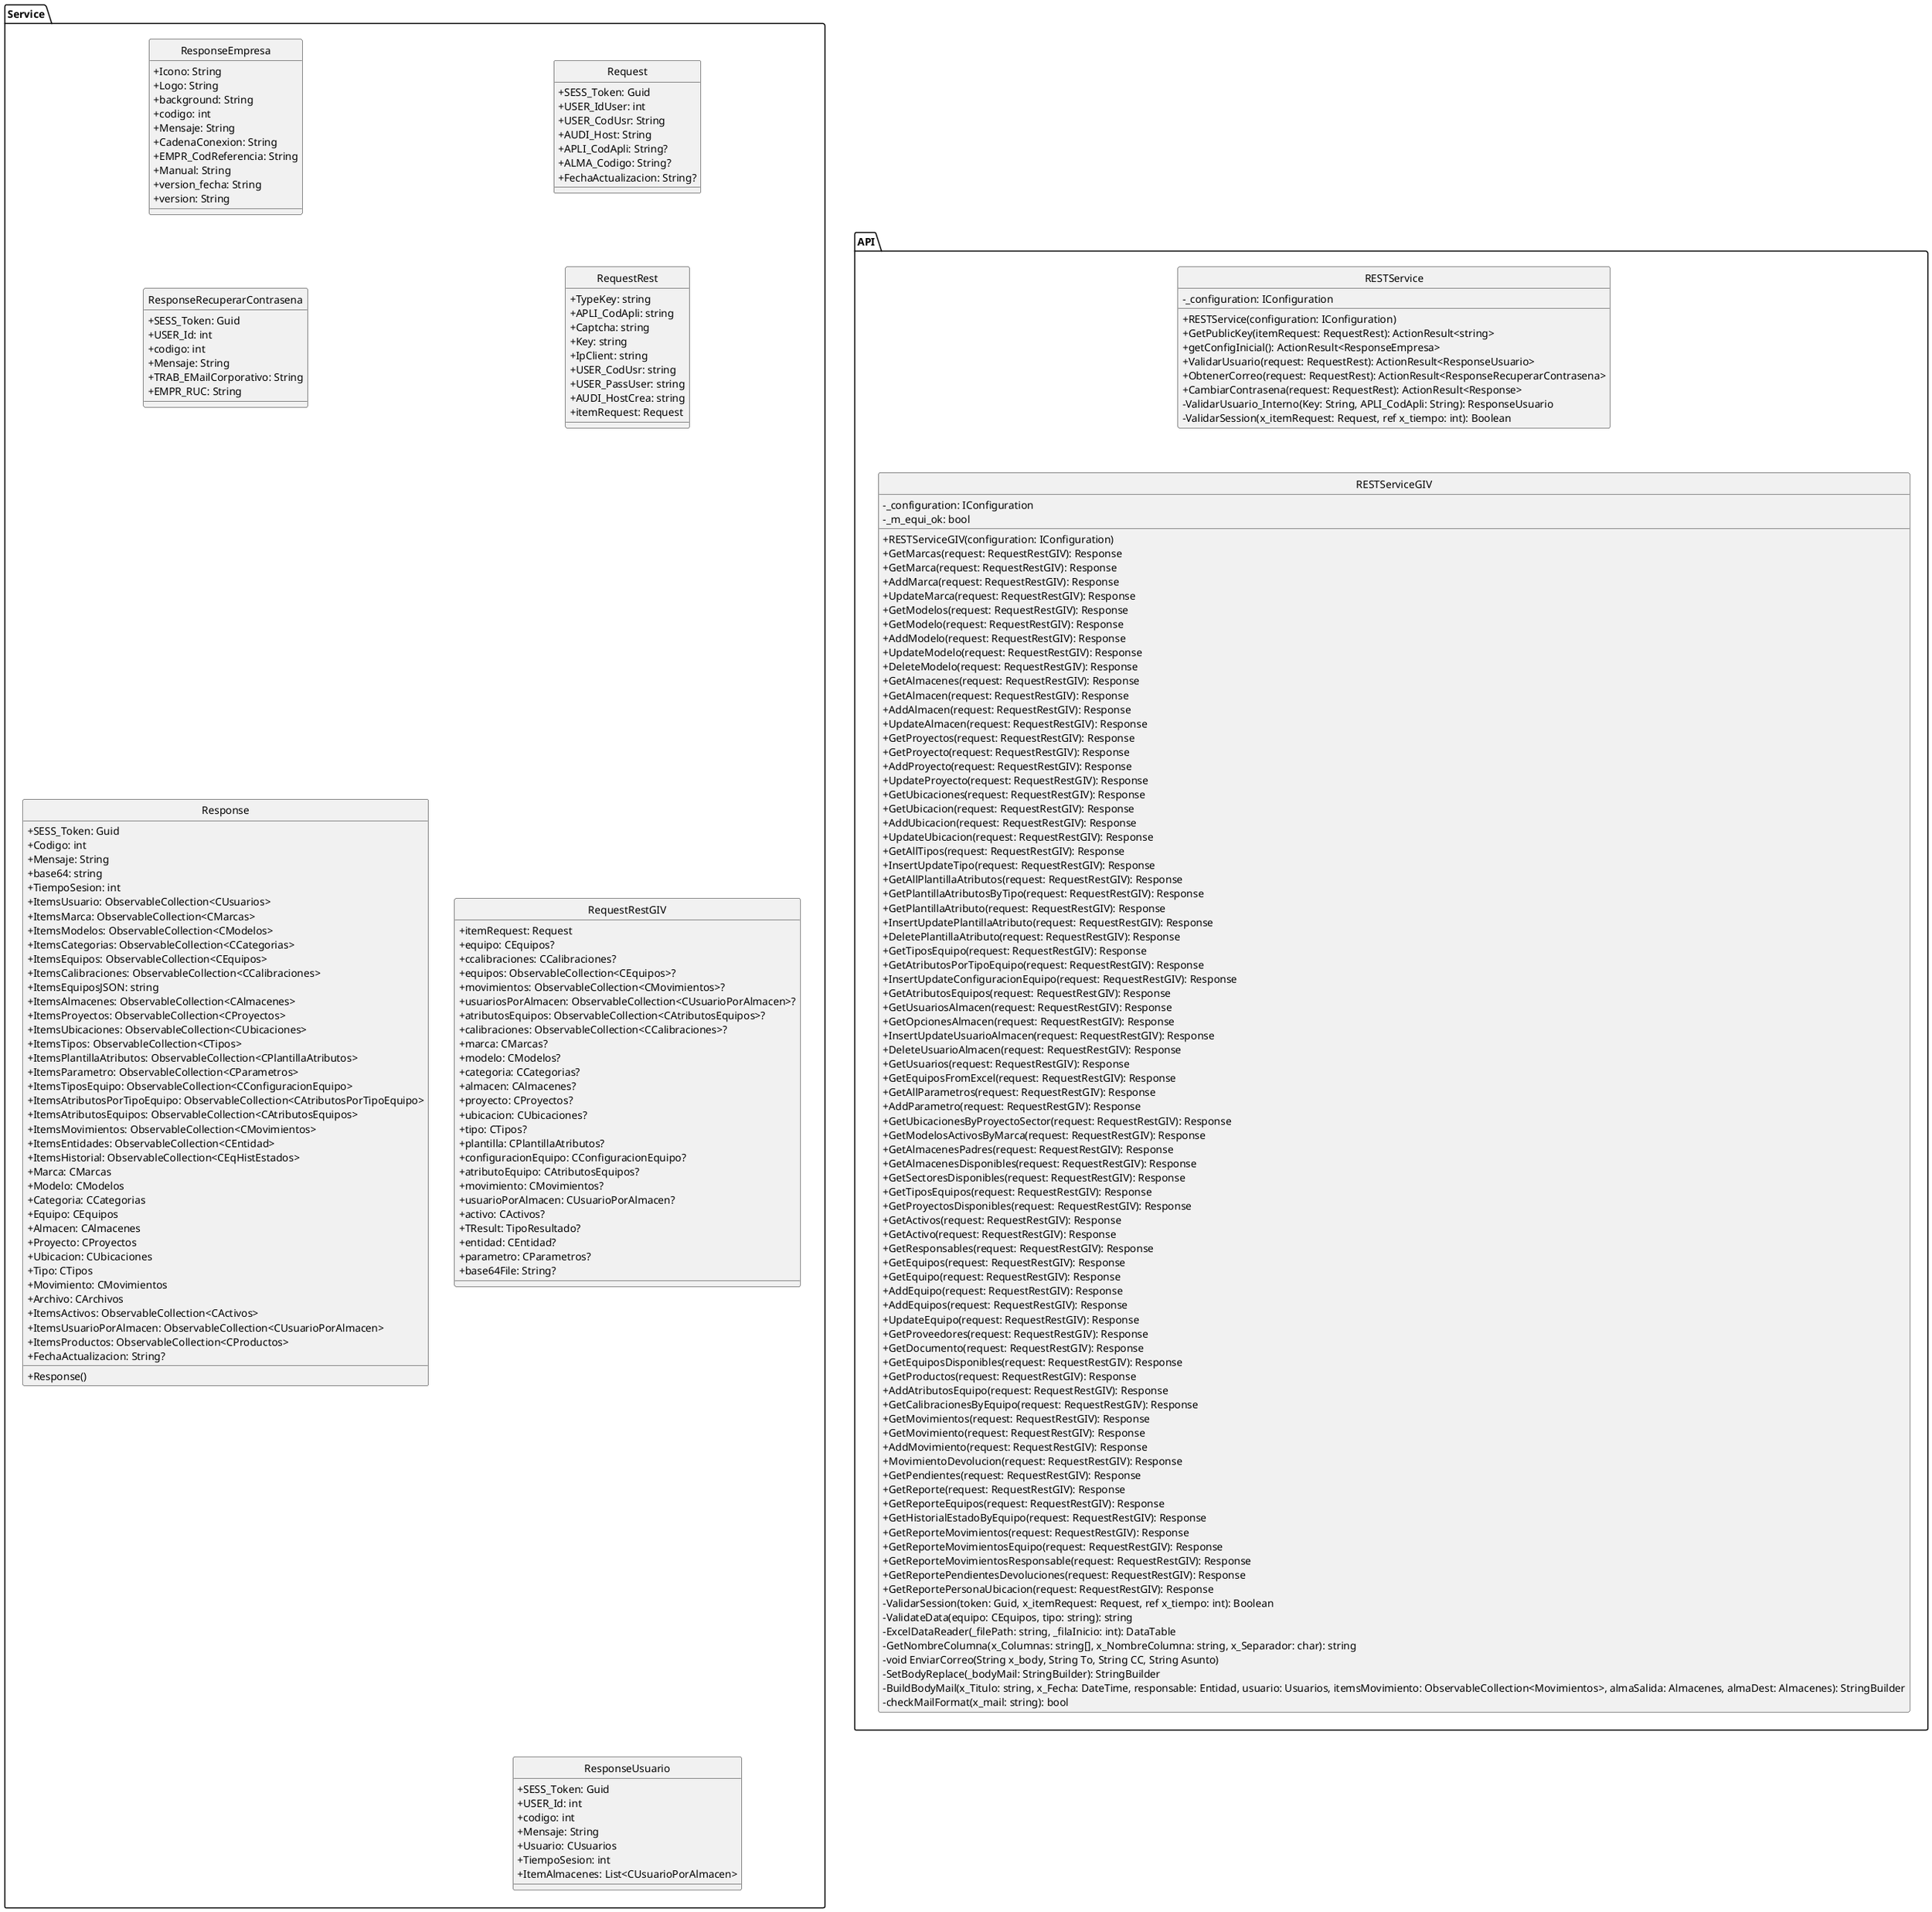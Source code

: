 @startuml Clases Service
skinparam ClassAttributeIconSize 0
hide circle
skinparam Linetype ortho

package "Service" {
    class Request {
        + SESS_Token: Guid
        + USER_IdUser: int
        + USER_CodUsr: String
        + AUDI_Host: String
        + APLI_CodApli: String?
        + ALMA_Codigo: String?
        + FechaActualizacion: String?
    }

    class RequestRest {
        + TypeKey: string
        + APLI_CodApli: string
        + Captcha: string
        + Key: string
        + IpClient: string
        + USER_CodUsr: string
        + USER_PassUser: string
        + AUDI_HostCrea: string
        + itemRequest: Request
    }

    class RequestRestGIV {
        + itemRequest: Request
        + equipo: CEquipos?
        + ccalibraciones: CCalibraciones?
        + equipos: ObservableCollection<CEquipos>?
        + movimientos: ObservableCollection<CMovimientos>?
        + usuariosPorAlmacen: ObservableCollection<CUsuarioPorAlmacen>?
        + atributosEquipos: ObservableCollection<CAtributosEquipos>?
        + calibraciones: ObservableCollection<CCalibraciones>?
        + marca: CMarcas?
        + modelo: CModelos?
        + categoria: CCategorias?
        + almacen: CAlmacenes?
        + proyecto: CProyectos?
        + ubicacion: CUbicaciones?
        + tipo: CTipos?
        + plantilla: CPlantillaAtributos?
        + configuracionEquipo: CConfiguracionEquipo?
        + atributoEquipo: CAtributosEquipos?
        + movimiento: CMovimientos?
        + usuarioPorAlmacen: CUsuarioPorAlmacen?
        + activo: CActivos?
        + TResult: TipoResultado?
        + entidad: CEntidad?
        + parametro: CParametros?
        + base64File: String?
    }

    class Response {
        + SESS_Token: Guid
        + Codigo: int
        + Mensaje: String
        + base64: string
        + TiempoSesion: int
        + ItemsUsuario: ObservableCollection<CUsuarios>
        + ItemsMarca: ObservableCollection<CMarcas>
        + ItemsModelos: ObservableCollection<CModelos>
        + ItemsCategorias: ObservableCollection<CCategorias>
        + ItemsEquipos: ObservableCollection<CEquipos>
        + ItemsCalibraciones: ObservableCollection<CCalibraciones>
        + ItemsEquiposJSON: string
        + ItemsAlmacenes: ObservableCollection<CAlmacenes>
        + ItemsProyectos: ObservableCollection<CProyectos>
        + ItemsUbicaciones: ObservableCollection<CUbicaciones>
        + ItemsTipos: ObservableCollection<CTipos>
        + ItemsPlantillaAtributos: ObservableCollection<CPlantillaAtributos>
        + ItemsParametro: ObservableCollection<CParametros>
        + ItemsTiposEquipo: ObservableCollection<CConfiguracionEquipo>
        + ItemsAtributosPorTipoEquipo: ObservableCollection<CAtributosPorTipoEquipo>
        + ItemsAtributosEquipos: ObservableCollection<CAtributosEquipos>
        + ItemsMovimientos: ObservableCollection<CMovimientos>
        + ItemsEntidades: ObservableCollection<CEntidad>
        + ItemsHistorial: ObservableCollection<CEqHistEstados>
        + Marca: CMarcas
        + Modelo: CModelos
        + Categoria: CCategorias
        + Equipo: CEquipos
        + Almacen: CAlmacenes
        + Proyecto: CProyectos
        + Ubicacion: CUbicaciones
        + Tipo: CTipos
        + Movimiento: CMovimientos
        + Archivo: CArchivos
        + ItemsActivos: ObservableCollection<CActivos>
        + ItemsUsuarioPorAlmacen: ObservableCollection<CUsuarioPorAlmacen>
        + ItemsProductos: ObservableCollection<CProductos>
        + FechaActualizacion: String?
        + Response()
    }

    class ResponseEmpresa {
        + Icono: String
        + Logo: String
        + background: String
        + codigo: int
        + Mensaje: String
        + CadenaConexion: String
        + EMPR_CodReferencia: String
        + Manual: String
        + version_fecha: String
        + version: String
    }

    class ResponseRecuperarContrasena {
        + SESS_Token: Guid
        + USER_Id: int
        + codigo: int
        + Mensaje: String
        + TRAB_EMailCorporativo: String
        + EMPR_RUC: String
    }

    class ResponseUsuario {
        + SESS_Token: Guid
        + USER_Id: int
        + codigo: int
        + Mensaje: String
        + Usuario: CUsuarios
        + TiempoSesion: int
        + ItemAlmacenes: List<CUsuarioPorAlmacen>
    }

    Request -[hidden]-> RequestRest
    RequestRest -[hidden]-> RequestRestGIV
    RequestRestGIV -[hidden]-> ResponseUsuario

    ResponseEmpresa -[hidden]-> ResponseRecuperarContrasena
    ResponseRecuperarContrasena -[hidden]-> Response
}

package "API" {
    class RESTService {
        - _configuration: IConfiguration
        + RESTService(configuration: IConfiguration)
        + GetPublicKey(itemRequest: RequestRest): ActionResult<string>
        + getConfigInicial(): ActionResult<ResponseEmpresa>
        + ValidarUsuario(request: RequestRest): ActionResult<ResponseUsuario>
        + ObtenerCorreo(request: RequestRest): ActionResult<ResponseRecuperarContrasena>
        + CambiarContrasena(request: RequestRest): ActionResult<Response>
        - ValidarUsuario_Interno(Key: String, APLI_CodApli: String): ResponseUsuario
        - ValidarSession(x_itemRequest: Request, ref x_tiempo: int): Boolean
    }

    class RESTServiceGIV {
        - _configuration: IConfiguration
        - _m_equi_ok: bool
        + RESTServiceGIV(configuration: IConfiguration)
        + GetMarcas(request: RequestRestGIV): Response
        + GetMarca(request: RequestRestGIV): Response
        + AddMarca(request: RequestRestGIV): Response
        + UpdateMarca(request: RequestRestGIV): Response
        + GetModelos(request: RequestRestGIV): Response
        + GetModelo(request: RequestRestGIV): Response
        + AddModelo(request: RequestRestGIV): Response
        + UpdateModelo(request: RequestRestGIV): Response
        + DeleteModelo(request: RequestRestGIV): Response
        + GetAlmacenes(request: RequestRestGIV): Response
        + GetAlmacen(request: RequestRestGIV): Response
        + AddAlmacen(request: RequestRestGIV): Response
        + UpdateAlmacen(request: RequestRestGIV): Response
        + GetProyectos(request: RequestRestGIV): Response
        + GetProyecto(request: RequestRestGIV): Response
        + AddProyecto(request: RequestRestGIV): Response
        + UpdateProyecto(request: RequestRestGIV): Response
        + GetUbicaciones(request: RequestRestGIV): Response
        + GetUbicacion(request: RequestRestGIV): Response
        + AddUbicacion(request: RequestRestGIV): Response
        + UpdateUbicacion(request: RequestRestGIV): Response
        + GetAllTipos(request: RequestRestGIV): Response
        + InsertUpdateTipo(request: RequestRestGIV): Response
        + GetAllPlantillaAtributos(request: RequestRestGIV): Response
        + GetPlantillaAtributosByTipo(request: RequestRestGIV): Response
        + GetPlantillaAtributo(request: RequestRestGIV): Response
        + InsertUpdatePlantillaAtributo(request: RequestRestGIV): Response
        + DeletePlantillaAtributo(request: RequestRestGIV): Response
        + GetTiposEquipo(request: RequestRestGIV): Response
        + GetAtributosPorTipoEquipo(request: RequestRestGIV): Response
        + InsertUpdateConfiguracionEquipo(request: RequestRestGIV): Response
        + GetAtributosEquipos(request: RequestRestGIV): Response
        + GetUsuariosAlmacen(request: RequestRestGIV): Response
        + GetOpcionesAlmacen(request: RequestRestGIV): Response
        + InsertUpdateUsuarioAlmacen(request: RequestRestGIV): Response
        + DeleteUsuarioAlmacen(request: RequestRestGIV): Response
        + GetUsuarios(request: RequestRestGIV): Response
        + GetEquiposFromExcel(request: RequestRestGIV): Response
        + GetAllParametros(request: RequestRestGIV): Response
        + AddParametro(request: RequestRestGIV): Response
        + GetUbicacionesByProyectoSector(request: RequestRestGIV): Response
        + GetModelosActivosByMarca(request: RequestRestGIV): Response
        + GetAlmacenesPadres(request: RequestRestGIV): Response
        + GetAlmacenesDisponibles(request: RequestRestGIV): Response
        + GetSectoresDisponibles(request: RequestRestGIV): Response
        + GetTiposEquipos(request: RequestRestGIV): Response
        + GetProyectosDisponibles(request: RequestRestGIV): Response
        + GetActivos(request: RequestRestGIV): Response
        + GetActivo(request: RequestRestGIV): Response
        + GetResponsables(request: RequestRestGIV): Response
        + GetEquipos(request: RequestRestGIV): Response
        + GetEquipo(request: RequestRestGIV): Response
        + AddEquipo(request: RequestRestGIV): Response
        + AddEquipos(request: RequestRestGIV): Response
        + UpdateEquipo(request: RequestRestGIV): Response
        + GetProveedores(request: RequestRestGIV): Response
        + GetDocumento(request: RequestRestGIV): Response
        + GetEquiposDisponibles(request: RequestRestGIV): Response
        + GetProductos(request: RequestRestGIV): Response
        + AddAtributosEquipo(request: RequestRestGIV): Response
        + GetCalibracionesByEquipo(request: RequestRestGIV): Response
        + GetMovimientos(request: RequestRestGIV): Response
        + GetMovimiento(request: RequestRestGIV): Response
        + AddMovimiento(request: RequestRestGIV): Response
        + MovimientoDevolucion(request: RequestRestGIV): Response
        + GetPendientes(request: RequestRestGIV): Response
        + GetReporte(request: RequestRestGIV): Response
        + GetReporteEquipos(request: RequestRestGIV): Response
        + GetHistorialEstadoByEquipo(request: RequestRestGIV): Response
        + GetReporteMovimientos(request: RequestRestGIV): Response
        + GetReporteMovimientosEquipo(request: RequestRestGIV): Response
        + GetReporteMovimientosResponsable(request: RequestRestGIV): Response
        + GetReportePendientesDevoluciones(request: RequestRestGIV): Response
        + GetReportePersonaUbicacion(request: RequestRestGIV): Response
        - ValidarSession(token: Guid, x_itemRequest: Request, ref x_tiempo: int): Boolean
        - ValidateData(equipo: CEquipos, tipo: string): string
        - ExcelDataReader(_filePath: string, _filaInicio: int): DataTable
        - GetNombreColumna(x_Columnas: string[], x_NombreColumna: string, x_Separador: char): string
        - void EnviarCorreo(String x_body, String To, String CC, String Asunto)
        - SetBodyReplace(_bodyMail: StringBuilder): StringBuilder
        - BuildBodyMail(x_Titulo: string, x_Fecha: DateTime, responsable: Entidad, usuario: Usuarios, itemsMovimiento: ObservableCollection<Movimientos>, almaSalida: Almacenes, almaDest: Almacenes): StringBuilder
        - checkMailFormat(x_mail: string): bool
    }

    RESTService -[hidden]-> RESTServiceGIV
}

Service -[hidden]-> API
@enduml